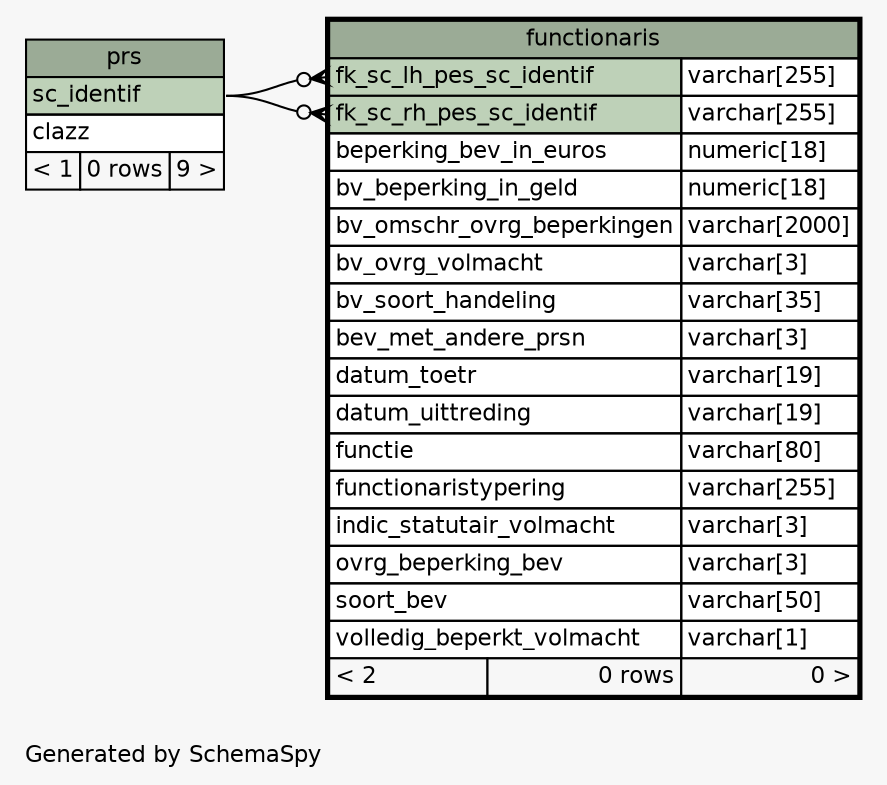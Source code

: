// dot 2.43.0 on Linux 5.19.0-46-generic
// SchemaSpy rev Unknown
digraph "oneDegreeRelationshipsDiagram" {
  graph [
    rankdir="RL"
    bgcolor="#f7f7f7"
    label="\nGenerated by SchemaSpy"
    labeljust="l"
    nodesep="0.18"
    ranksep="0.46"
    fontname="Helvetica"
    fontsize="11"
  ];
  node [
    fontname="Helvetica"
    fontsize="11"
    shape="plaintext"
  ];
  edge [
    arrowsize="0.8"
  ];
  "functionaris":"fk_sc_lh_pes_sc_identif":w -> "prs":"sc_identif":e [arrowhead=none dir=back arrowtail=crowodot];
  "functionaris":"fk_sc_rh_pes_sc_identif":w -> "prs":"sc_identif":e [arrowhead=none dir=back arrowtail=crowodot];
  "functionaris" [
    label=<
    <TABLE BORDER="2" CELLBORDER="1" CELLSPACING="0" BGCOLOR="#ffffff">
      <TR><TD COLSPAN="3" BGCOLOR="#9bab96" ALIGN="CENTER">functionaris</TD></TR>
      <TR><TD PORT="fk_sc_lh_pes_sc_identif" COLSPAN="2" BGCOLOR="#bed1b8" ALIGN="LEFT">fk_sc_lh_pes_sc_identif</TD><TD PORT="fk_sc_lh_pes_sc_identif.type" ALIGN="LEFT">varchar[255]</TD></TR>
      <TR><TD PORT="fk_sc_rh_pes_sc_identif" COLSPAN="2" BGCOLOR="#bed1b8" ALIGN="LEFT">fk_sc_rh_pes_sc_identif</TD><TD PORT="fk_sc_rh_pes_sc_identif.type" ALIGN="LEFT">varchar[255]</TD></TR>
      <TR><TD PORT="beperking_bev_in_euros" COLSPAN="2" ALIGN="LEFT">beperking_bev_in_euros</TD><TD PORT="beperking_bev_in_euros.type" ALIGN="LEFT">numeric[18]</TD></TR>
      <TR><TD PORT="bv_beperking_in_geld" COLSPAN="2" ALIGN="LEFT">bv_beperking_in_geld</TD><TD PORT="bv_beperking_in_geld.type" ALIGN="LEFT">numeric[18]</TD></TR>
      <TR><TD PORT="bv_omschr_ovrg_beperkingen" COLSPAN="2" ALIGN="LEFT">bv_omschr_ovrg_beperkingen</TD><TD PORT="bv_omschr_ovrg_beperkingen.type" ALIGN="LEFT">varchar[2000]</TD></TR>
      <TR><TD PORT="bv_ovrg_volmacht" COLSPAN="2" ALIGN="LEFT">bv_ovrg_volmacht</TD><TD PORT="bv_ovrg_volmacht.type" ALIGN="LEFT">varchar[3]</TD></TR>
      <TR><TD PORT="bv_soort_handeling" COLSPAN="2" ALIGN="LEFT">bv_soort_handeling</TD><TD PORT="bv_soort_handeling.type" ALIGN="LEFT">varchar[35]</TD></TR>
      <TR><TD PORT="bev_met_andere_prsn" COLSPAN="2" ALIGN="LEFT">bev_met_andere_prsn</TD><TD PORT="bev_met_andere_prsn.type" ALIGN="LEFT">varchar[3]</TD></TR>
      <TR><TD PORT="datum_toetr" COLSPAN="2" ALIGN="LEFT">datum_toetr</TD><TD PORT="datum_toetr.type" ALIGN="LEFT">varchar[19]</TD></TR>
      <TR><TD PORT="datum_uittreding" COLSPAN="2" ALIGN="LEFT">datum_uittreding</TD><TD PORT="datum_uittreding.type" ALIGN="LEFT">varchar[19]</TD></TR>
      <TR><TD PORT="functie" COLSPAN="2" ALIGN="LEFT">functie</TD><TD PORT="functie.type" ALIGN="LEFT">varchar[80]</TD></TR>
      <TR><TD PORT="functionaristypering" COLSPAN="2" ALIGN="LEFT">functionaristypering</TD><TD PORT="functionaristypering.type" ALIGN="LEFT">varchar[255]</TD></TR>
      <TR><TD PORT="indic_statutair_volmacht" COLSPAN="2" ALIGN="LEFT">indic_statutair_volmacht</TD><TD PORT="indic_statutair_volmacht.type" ALIGN="LEFT">varchar[3]</TD></TR>
      <TR><TD PORT="ovrg_beperking_bev" COLSPAN="2" ALIGN="LEFT">ovrg_beperking_bev</TD><TD PORT="ovrg_beperking_bev.type" ALIGN="LEFT">varchar[3]</TD></TR>
      <TR><TD PORT="soort_bev" COLSPAN="2" ALIGN="LEFT">soort_bev</TD><TD PORT="soort_bev.type" ALIGN="LEFT">varchar[50]</TD></TR>
      <TR><TD PORT="volledig_beperkt_volmacht" COLSPAN="2" ALIGN="LEFT">volledig_beperkt_volmacht</TD><TD PORT="volledig_beperkt_volmacht.type" ALIGN="LEFT">varchar[1]</TD></TR>
      <TR><TD ALIGN="LEFT" BGCOLOR="#f7f7f7">&lt; 2</TD><TD ALIGN="RIGHT" BGCOLOR="#f7f7f7">0 rows</TD><TD ALIGN="RIGHT" BGCOLOR="#f7f7f7">0 &gt;</TD></TR>
    </TABLE>>
    URL="functionaris.html"
    tooltip="functionaris"
  ];
  "prs" [
    label=<
    <TABLE BORDER="0" CELLBORDER="1" CELLSPACING="0" BGCOLOR="#ffffff">
      <TR><TD COLSPAN="3" BGCOLOR="#9bab96" ALIGN="CENTER">prs</TD></TR>
      <TR><TD PORT="sc_identif" COLSPAN="3" BGCOLOR="#bed1b8" ALIGN="LEFT">sc_identif</TD></TR>
      <TR><TD PORT="clazz" COLSPAN="3" ALIGN="LEFT">clazz</TD></TR>
      <TR><TD ALIGN="LEFT" BGCOLOR="#f7f7f7">&lt; 1</TD><TD ALIGN="RIGHT" BGCOLOR="#f7f7f7">0 rows</TD><TD ALIGN="RIGHT" BGCOLOR="#f7f7f7">9 &gt;</TD></TR>
    </TABLE>>
    URL="prs.html"
    tooltip="prs"
  ];
}
